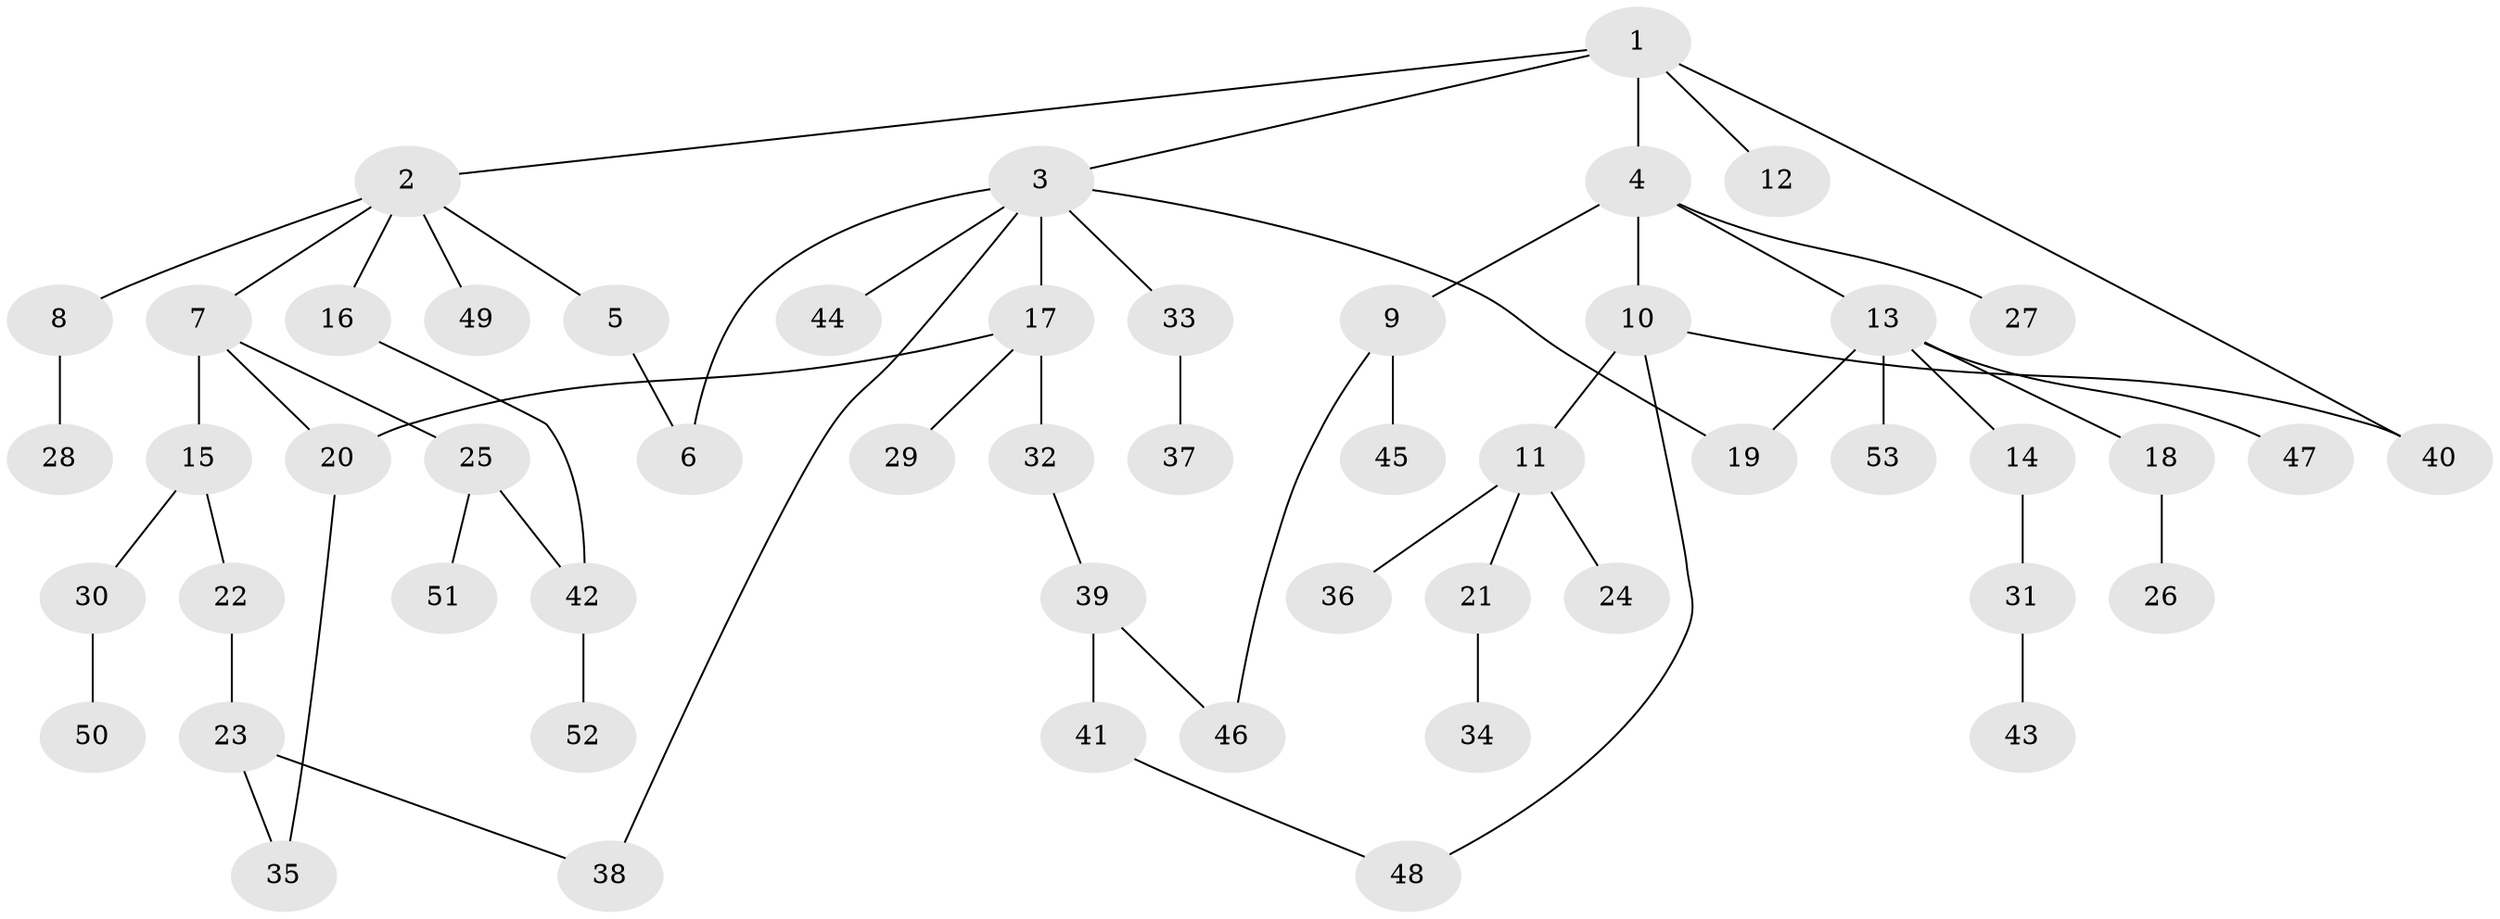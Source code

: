 // Generated by graph-tools (version 1.1) at 2025/34/03/09/25 02:34:34]
// undirected, 53 vertices, 61 edges
graph export_dot {
graph [start="1"]
  node [color=gray90,style=filled];
  1;
  2;
  3;
  4;
  5;
  6;
  7;
  8;
  9;
  10;
  11;
  12;
  13;
  14;
  15;
  16;
  17;
  18;
  19;
  20;
  21;
  22;
  23;
  24;
  25;
  26;
  27;
  28;
  29;
  30;
  31;
  32;
  33;
  34;
  35;
  36;
  37;
  38;
  39;
  40;
  41;
  42;
  43;
  44;
  45;
  46;
  47;
  48;
  49;
  50;
  51;
  52;
  53;
  1 -- 2;
  1 -- 3;
  1 -- 4;
  1 -- 12;
  1 -- 40;
  2 -- 5;
  2 -- 7;
  2 -- 8;
  2 -- 16;
  2 -- 49;
  3 -- 17;
  3 -- 33;
  3 -- 44;
  3 -- 6;
  3 -- 19;
  3 -- 38;
  4 -- 9;
  4 -- 10;
  4 -- 13;
  4 -- 27;
  5 -- 6;
  7 -- 15;
  7 -- 20;
  7 -- 25;
  8 -- 28;
  9 -- 45;
  9 -- 46;
  10 -- 11;
  10 -- 48;
  10 -- 40;
  11 -- 21;
  11 -- 24;
  11 -- 36;
  13 -- 14;
  13 -- 18;
  13 -- 19;
  13 -- 47;
  13 -- 53;
  14 -- 31;
  15 -- 22;
  15 -- 30;
  16 -- 42;
  17 -- 29;
  17 -- 32;
  17 -- 20;
  18 -- 26;
  20 -- 35;
  21 -- 34;
  22 -- 23;
  23 -- 35;
  23 -- 38;
  25 -- 42;
  25 -- 51;
  30 -- 50;
  31 -- 43;
  32 -- 39;
  33 -- 37;
  39 -- 41;
  39 -- 46;
  41 -- 48;
  42 -- 52;
}

